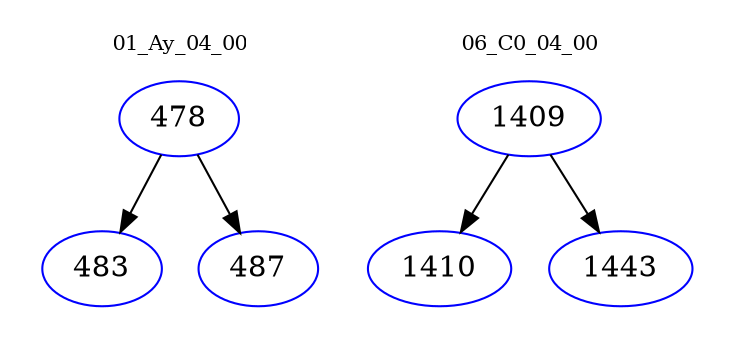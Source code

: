 digraph{
subgraph cluster_0 {
color = white
label = "01_Ay_04_00";
fontsize=10;
T0_478 [label="478", color="blue"]
T0_478 -> T0_483 [color="black"]
T0_483 [label="483", color="blue"]
T0_478 -> T0_487 [color="black"]
T0_487 [label="487", color="blue"]
}
subgraph cluster_1 {
color = white
label = "06_C0_04_00";
fontsize=10;
T1_1409 [label="1409", color="blue"]
T1_1409 -> T1_1410 [color="black"]
T1_1410 [label="1410", color="blue"]
T1_1409 -> T1_1443 [color="black"]
T1_1443 [label="1443", color="blue"]
}
}
